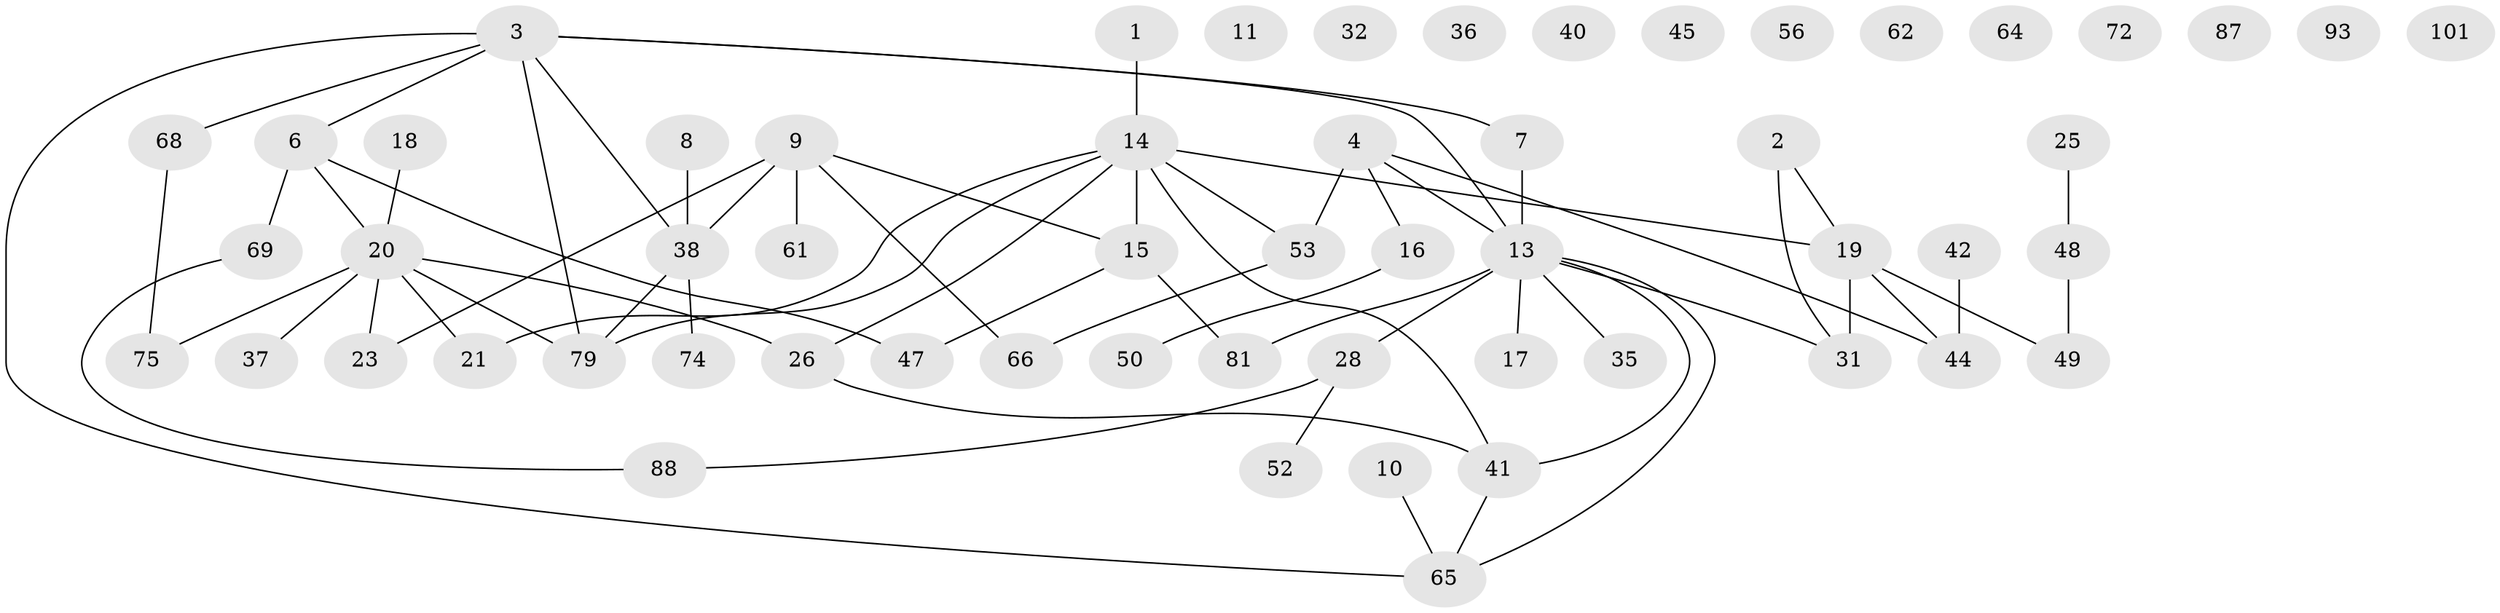 // original degree distribution, {1: 0.2543859649122807, 2: 0.2807017543859649, 3: 0.22807017543859648, 4: 0.15789473684210525, 5: 0.008771929824561403, 0: 0.07017543859649122}
// Generated by graph-tools (version 1.1) at 2025/13/03/09/25 04:13:11]
// undirected, 57 vertices, 64 edges
graph export_dot {
graph [start="1"]
  node [color=gray90,style=filled];
  1;
  2;
  3 [super="+67+12+5"];
  4 [super="+60"];
  6 [super="+96"];
  7 [super="+98"];
  8;
  9 [super="+43"];
  10 [super="+57+24"];
  11 [super="+84"];
  13 [super="+90+95+34"];
  14 [super="+107+39+22"];
  15 [super="+70+58"];
  16 [super="+89"];
  17;
  18;
  19 [super="+46"];
  20 [super="+27+30+54"];
  21 [super="+29"];
  23;
  25;
  26 [super="+33"];
  28 [super="+55+78"];
  31 [super="+92+76"];
  32;
  35;
  36 [super="+59"];
  37;
  38 [super="+63"];
  40;
  41 [super="+80"];
  42;
  44 [super="+106"];
  45;
  47 [super="+114"];
  48 [super="+51"];
  49;
  50 [super="+77"];
  52 [super="+94"];
  53 [super="+105"];
  56 [super="+83"];
  61;
  62;
  64;
  65 [super="+73"];
  66;
  68;
  69;
  72 [super="+97"];
  74 [super="+100"];
  75;
  79;
  81 [super="+86"];
  87;
  88;
  93;
  101;
  1 -- 14;
  2 -- 31;
  2 -- 19;
  3 -- 68;
  3 -- 6;
  3 -- 7 [weight=2];
  3 -- 38;
  3 -- 79;
  3 -- 65;
  3 -- 13;
  4 -- 16;
  4 -- 13;
  4 -- 53;
  4 -- 44;
  6 -- 69;
  6 -- 47;
  6 -- 20;
  7 -- 13;
  8 -- 38;
  9 -- 66;
  9 -- 23;
  9 -- 61;
  9 -- 38;
  9 -- 15;
  10 -- 65;
  13 -- 65;
  13 -- 17;
  13 -- 41;
  13 -- 35;
  13 -- 28 [weight=2];
  13 -- 31;
  13 -- 81;
  14 -- 53;
  14 -- 15 [weight=2];
  14 -- 19;
  14 -- 79;
  14 -- 21;
  14 -- 26;
  14 -- 41;
  15 -- 81;
  15 -- 47;
  16 -- 50;
  18 -- 20;
  19 -- 31;
  19 -- 49;
  19 -- 44;
  20 -- 75;
  20 -- 79;
  20 -- 26;
  20 -- 21;
  20 -- 37;
  20 -- 23;
  25 -- 48;
  26 -- 41;
  28 -- 88;
  28 -- 52;
  38 -- 79;
  38 -- 74;
  41 -- 65;
  42 -- 44;
  48 -- 49;
  53 -- 66;
  68 -- 75;
  69 -- 88;
}
